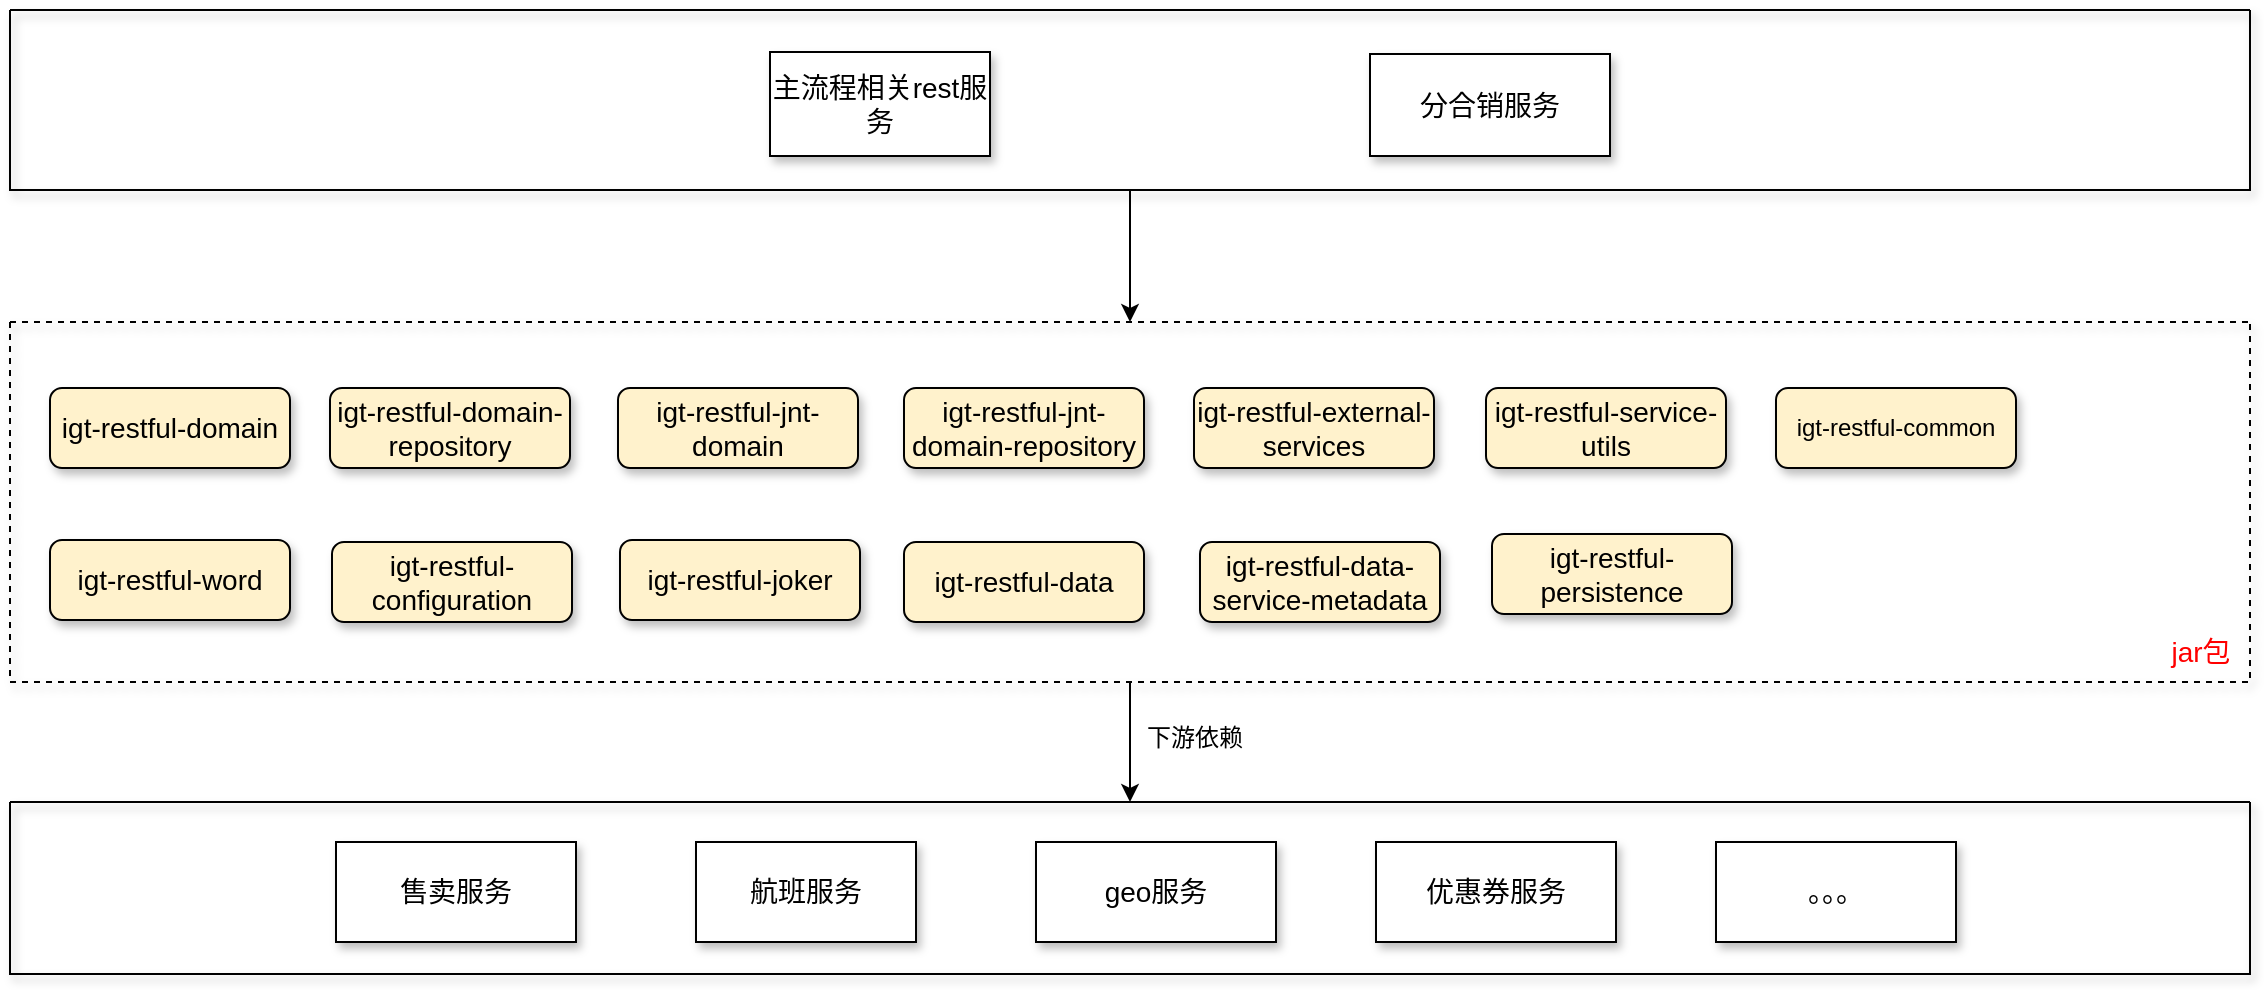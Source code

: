 <mxfile version="21.7.0" type="github">
  <diagram id="zD0sqCxk7W7FnRqPIdmO" name="第 1 页">
    <mxGraphModel dx="1413" dy="771" grid="0" gridSize="10" guides="1" tooltips="1" connect="1" arrows="1" fold="1" page="0" pageScale="1" pageWidth="827" pageHeight="1169" math="0" shadow="0">
      <root>
        <mxCell id="0" />
        <mxCell id="1" parent="0" />
        <mxCell id="MVA7vAI4rb065ElVhj-8-2" value="igt-restful-common" style="rounded=1;whiteSpace=wrap;html=1;fillColor=#FFF2CC;shadow=1;" parent="1" vertex="1">
          <mxGeometry x="963" y="323" width="120" height="40" as="geometry" />
        </mxCell>
        <mxCell id="MVA7vAI4rb065ElVhj-8-3" value="&lt;p data-pm-slice=&quot;0 0 []&quot; style=&quot;font-size: 14px;&quot;&gt;igt-restful-domain&lt;/p&gt;" style="rounded=1;whiteSpace=wrap;html=1;fillColor=#FFF2CC;shadow=1;fontSize=14;" parent="1" vertex="1">
          <mxGeometry x="100" y="323" width="120" height="40" as="geometry" />
        </mxCell>
        <mxCell id="MVA7vAI4rb065ElVhj-8-4" value="&lt;p data-pm-slice=&quot;0 0 []&quot; style=&quot;font-size: 14px;&quot;&gt;igt-restful-domain-repository&lt;/p&gt;" style="rounded=1;whiteSpace=wrap;html=1;fillColor=#FFF2CC;shadow=1;fontSize=14;" parent="1" vertex="1">
          <mxGeometry x="240" y="323" width="120" height="40" as="geometry" />
        </mxCell>
        <mxCell id="MVA7vAI4rb065ElVhj-8-5" value="&lt;p data-pm-slice=&quot;0 0 []&quot; style=&quot;font-size: 14px;&quot;&gt;igt-restful-jnt-domain&lt;/p&gt;" style="rounded=1;whiteSpace=wrap;html=1;fillColor=#FFF2CC;shadow=1;fontSize=14;" parent="1" vertex="1">
          <mxGeometry x="384" y="323" width="120" height="40" as="geometry" />
        </mxCell>
        <mxCell id="MVA7vAI4rb065ElVhj-8-6" value="&lt;p data-pm-slice=&quot;0 0 []&quot; style=&quot;font-size: 14px;&quot;&gt;igt-restful-jnt-domain-repository&lt;/p&gt;" style="rounded=1;whiteSpace=wrap;html=1;fillColor=#FFF2CC;shadow=1;fontSize=14;" parent="1" vertex="1">
          <mxGeometry x="527" y="323" width="120" height="40" as="geometry" />
        </mxCell>
        <mxCell id="MVA7vAI4rb065ElVhj-8-7" value="&lt;p data-pm-slice=&quot;0 0 []&quot; style=&quot;font-size: 14px;&quot;&gt;igt-restful-external-services&lt;/p&gt;" style="rounded=1;whiteSpace=wrap;html=1;fillColor=#FFF2CC;shadow=1;fontSize=14;" parent="1" vertex="1">
          <mxGeometry x="672" y="323" width="120" height="40" as="geometry" />
        </mxCell>
        <mxCell id="MVA7vAI4rb065ElVhj-8-8" value="&lt;p data-pm-slice=&quot;0 0 []&quot; style=&quot;font-size: 14px;&quot;&gt;igt-restful-service-utils&lt;/p&gt;" style="rounded=1;whiteSpace=wrap;html=1;fillColor=#FFF2CC;shadow=1;fontSize=14;" parent="1" vertex="1">
          <mxGeometry x="818" y="323" width="120" height="40" as="geometry" />
        </mxCell>
        <mxCell id="MVA7vAI4rb065ElVhj-8-9" value="&lt;p data-pm-slice=&quot;0 0 []&quot; style=&quot;font-size: 14px;&quot;&gt;igt-restful-configuration&lt;/p&gt;" style="rounded=1;whiteSpace=wrap;html=1;fillColor=#FFF2CC;shadow=1;fontSize=14;" parent="1" vertex="1">
          <mxGeometry x="241" y="400" width="120" height="40" as="geometry" />
        </mxCell>
        <mxCell id="MVA7vAI4rb065ElVhj-8-10" value="&lt;p data-pm-slice=&quot;0 0 []&quot; style=&quot;font-size: 14px;&quot;&gt;igt-restful-data-service-metadata&lt;/p&gt;" style="rounded=1;whiteSpace=wrap;html=1;fillColor=#FFF2CC;shadow=1;fontSize=14;" parent="1" vertex="1">
          <mxGeometry x="675" y="400" width="120" height="40" as="geometry" />
        </mxCell>
        <mxCell id="MVA7vAI4rb065ElVhj-8-11" value="&lt;p data-pm-slice=&quot;0 0 []&quot; style=&quot;font-size: 14px;&quot;&gt;igt-restful-data&lt;/p&gt;" style="rounded=1;whiteSpace=wrap;html=1;fillColor=#FFF2CC;shadow=1;fontSize=14;" parent="1" vertex="1">
          <mxGeometry x="527" y="400" width="120" height="40" as="geometry" />
        </mxCell>
        <mxCell id="MVA7vAI4rb065ElVhj-8-12" value="&lt;p data-pm-slice=&quot;0 0 []&quot; style=&quot;font-size: 14px;&quot;&gt;igt-restful-joker&lt;/p&gt;" style="rounded=1;whiteSpace=wrap;html=1;fillColor=#FFF2CC;shadow=1;fontSize=14;" parent="1" vertex="1">
          <mxGeometry x="385" y="399" width="120" height="40" as="geometry" />
        </mxCell>
        <mxCell id="MVA7vAI4rb065ElVhj-8-13" value="&lt;p data-pm-slice=&quot;0 0 []&quot; style=&quot;font-size: 14px;&quot;&gt;igt-restful-persistence&lt;/p&gt;" style="rounded=1;whiteSpace=wrap;html=1;fillColor=#FFF2CC;shadow=1;fontSize=14;" parent="1" vertex="1">
          <mxGeometry x="821" y="396" width="120" height="40" as="geometry" />
        </mxCell>
        <mxCell id="MVA7vAI4rb065ElVhj-8-15" value="&lt;p data-pm-slice=&quot;0 0 []&quot; style=&quot;font-size: 14px;&quot;&gt;igt-restful-word&lt;/p&gt;" style="rounded=1;whiteSpace=wrap;html=1;fillColor=#FFF2CC;shadow=1;fontSize=14;" parent="1" vertex="1">
          <mxGeometry x="100" y="399" width="120" height="40" as="geometry" />
        </mxCell>
        <mxCell id="MVA7vAI4rb065ElVhj-8-36" style="edgeStyle=orthogonalEdgeStyle;rounded=0;orthogonalLoop=1;jettySize=auto;html=1;exitX=0.5;exitY=1;exitDx=0;exitDy=0;fontSize=14;" parent="1" source="MVA7vAI4rb065ElVhj-8-19" target="MVA7vAI4rb065ElVhj-8-35" edge="1">
          <mxGeometry relative="1" as="geometry" />
        </mxCell>
        <mxCell id="MVA7vAI4rb065ElVhj-8-19" value="" style="swimlane;startSize=0;shadow=1;fillColor=#FFFFFF;dashed=1;" parent="1" vertex="1">
          <mxGeometry x="80" y="290" width="1120" height="180" as="geometry" />
        </mxCell>
        <mxCell id="MVA7vAI4rb065ElVhj-8-37" value="jar包" style="text;html=1;align=center;verticalAlign=middle;resizable=0;points=[];autosize=1;strokeColor=none;fillColor=none;fontSize=14;fontColor=#FF0000;" parent="MVA7vAI4rb065ElVhj-8-19" vertex="1">
          <mxGeometry x="1070" y="150" width="50" height="30" as="geometry" />
        </mxCell>
        <mxCell id="MVA7vAI4rb065ElVhj-8-26" style="edgeStyle=orthogonalEdgeStyle;rounded=0;orthogonalLoop=1;jettySize=auto;html=1;exitX=0.5;exitY=1;exitDx=0;exitDy=0;fontSize=14;entryX=0.5;entryY=0;entryDx=0;entryDy=0;" parent="1" source="MVA7vAI4rb065ElVhj-8-25" target="MVA7vAI4rb065ElVhj-8-19" edge="1">
          <mxGeometry relative="1" as="geometry">
            <mxPoint x="639.714" y="230" as="targetPoint" />
          </mxGeometry>
        </mxCell>
        <mxCell id="MVA7vAI4rb065ElVhj-8-25" value="" style="swimlane;startSize=0;rounded=0;shadow=1;fillColor=#FFFFFF;" parent="1" vertex="1">
          <mxGeometry x="80" y="134" width="1120" height="90" as="geometry" />
        </mxCell>
        <mxCell id="MVA7vAI4rb065ElVhj-8-20" value="主流程相关rest服务" style="rounded=0;whiteSpace=wrap;html=1;shadow=1;fillColor=#FFFFFF;fontSize=14;" parent="MVA7vAI4rb065ElVhj-8-25" vertex="1">
          <mxGeometry x="380" y="21" width="110" height="52" as="geometry" />
        </mxCell>
        <mxCell id="MVA7vAI4rb065ElVhj-8-21" value="分合销服务" style="rounded=0;whiteSpace=wrap;html=1;shadow=1;fillColor=#FFFFFF;fontSize=14;" parent="MVA7vAI4rb065ElVhj-8-25" vertex="1">
          <mxGeometry x="680" y="22" width="120" height="51" as="geometry" />
        </mxCell>
        <mxCell id="MVA7vAI4rb065ElVhj-8-27" value="售卖服务" style="rounded=0;whiteSpace=wrap;html=1;shadow=1;fillColor=#FFFFFF;fontSize=14;" parent="1" vertex="1">
          <mxGeometry x="243" y="550" width="120" height="50" as="geometry" />
        </mxCell>
        <mxCell id="MVA7vAI4rb065ElVhj-8-29" value="航班服务" style="rounded=0;whiteSpace=wrap;html=1;shadow=1;fillColor=#FFFFFF;fontSize=14;" parent="1" vertex="1">
          <mxGeometry x="423" y="550" width="110" height="50" as="geometry" />
        </mxCell>
        <mxCell id="MVA7vAI4rb065ElVhj-8-30" value="geo服务" style="rounded=0;whiteSpace=wrap;html=1;shadow=1;fillColor=#FFFFFF;fontSize=14;" parent="1" vertex="1">
          <mxGeometry x="593" y="550" width="120" height="50" as="geometry" />
        </mxCell>
        <mxCell id="MVA7vAI4rb065ElVhj-8-33" value="优惠券服务" style="rounded=0;whiteSpace=wrap;html=1;shadow=1;fillColor=#FFFFFF;fontSize=14;" parent="1" vertex="1">
          <mxGeometry x="763" y="550" width="120" height="50" as="geometry" />
        </mxCell>
        <mxCell id="MVA7vAI4rb065ElVhj-8-34" value="。。。" style="rounded=0;whiteSpace=wrap;html=1;shadow=1;fillColor=#FFFFFF;fontSize=14;" parent="1" vertex="1">
          <mxGeometry x="933" y="550" width="120" height="50" as="geometry" />
        </mxCell>
        <mxCell id="MVA7vAI4rb065ElVhj-8-35" value="" style="swimlane;startSize=0;rounded=0;shadow=1;fontSize=14;fillColor=#FFFFFF;" parent="1" vertex="1">
          <mxGeometry x="80" y="530" width="1120" height="86" as="geometry" />
        </mxCell>
        <mxCell id="DPx-uUK2DraY9gvH6pTz-1" value="下游依赖" style="text;html=1;align=center;verticalAlign=middle;resizable=0;points=[];autosize=1;strokeColor=none;fillColor=none;" vertex="1" parent="1">
          <mxGeometry x="639" y="485" width="66" height="26" as="geometry" />
        </mxCell>
      </root>
    </mxGraphModel>
  </diagram>
</mxfile>
